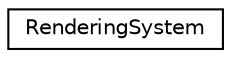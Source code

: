 digraph "Graphical Class Hierarchy"
{
  edge [fontname="Helvetica",fontsize="10",labelfontname="Helvetica",labelfontsize="10"];
  node [fontname="Helvetica",fontsize="10",shape=record];
  rankdir="LR";
  Node0 [label="RenderingSystem",height=0.2,width=0.4,color="black", fillcolor="white", style="filled",URL="$classRenderingSystem.html"];
}

